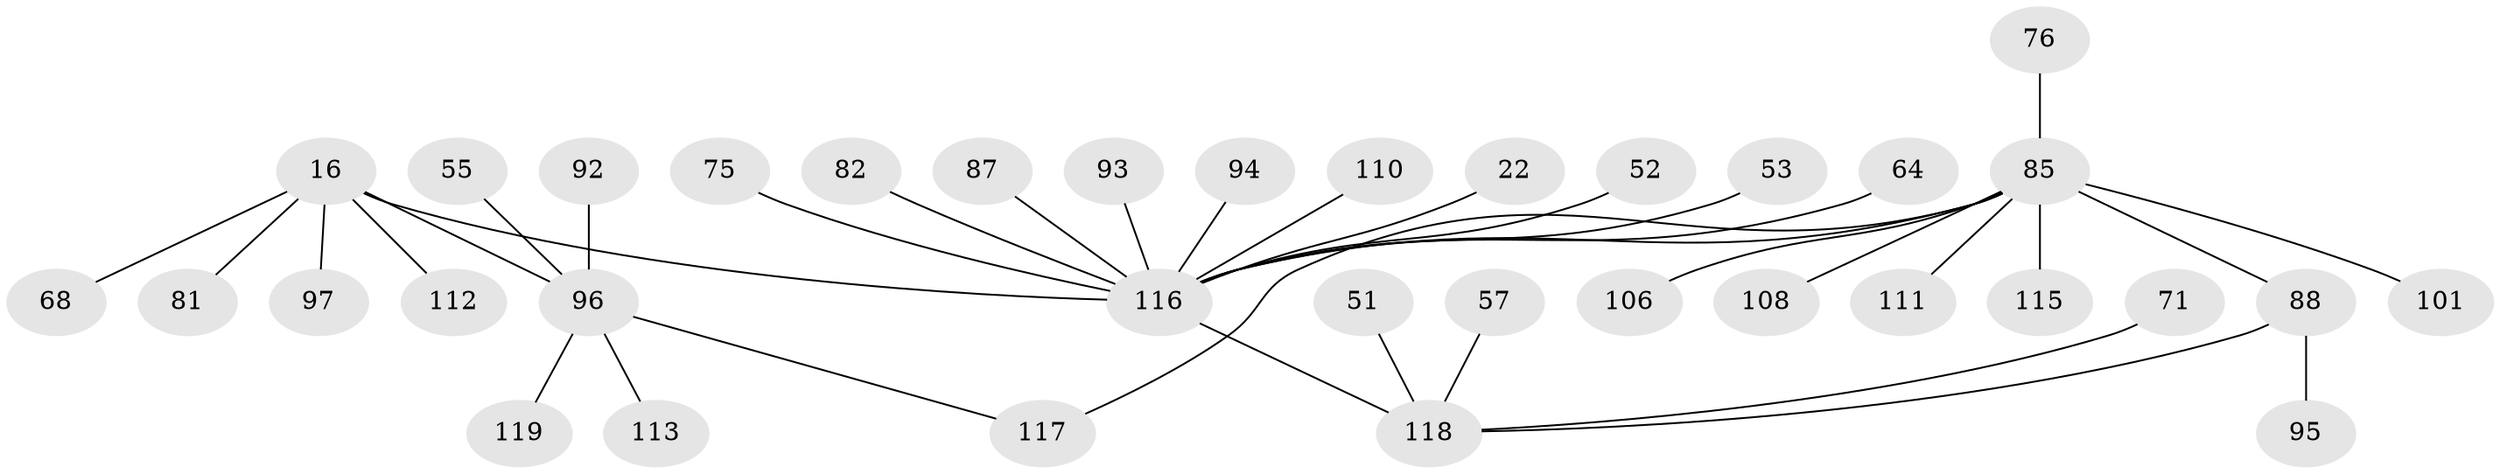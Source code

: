 // original degree distribution, {5: 0.01680672268907563, 4: 0.07563025210084033, 7: 0.04201680672268908, 3: 0.13445378151260504, 2: 0.33613445378151263, 1: 0.3949579831932773}
// Generated by graph-tools (version 1.1) at 2025/45/03/04/25 21:45:00]
// undirected, 35 vertices, 36 edges
graph export_dot {
graph [start="1"]
  node [color=gray90,style=filled];
  16 [super="+6+4"];
  22;
  51;
  52 [super="+36"];
  53;
  55;
  57 [super="+17"];
  64 [super="+38"];
  68;
  71 [super="+40"];
  75;
  76;
  81 [super="+28"];
  82 [super="+25+34+79"];
  85 [super="+63+65"];
  87;
  88 [super="+70"];
  92;
  93 [super="+56"];
  94 [super="+60"];
  95;
  96 [super="+3+14+62+69+73+78"];
  97 [super="+61"];
  101;
  106;
  108 [super="+98"];
  110;
  111;
  112 [super="+86"];
  113;
  115 [super="+91"];
  116 [super="+109+99+114+107"];
  117 [super="+103"];
  118 [super="+50+44"];
  119 [super="+90"];
  16 -- 68;
  16 -- 96 [weight=2];
  16 -- 81;
  16 -- 116 [weight=4];
  16 -- 97;
  16 -- 112;
  22 -- 116;
  51 -- 118;
  52 -- 116;
  53 -- 116;
  55 -- 96;
  57 -- 118;
  64 -- 116;
  71 -- 118;
  75 -- 116;
  76 -- 85;
  82 -- 116;
  85 -- 106;
  85 -- 116 [weight=2];
  85 -- 101;
  85 -- 111;
  85 -- 88 [weight=2];
  85 -- 115;
  85 -- 108;
  85 -- 117;
  87 -- 116;
  88 -- 95;
  88 -- 118;
  92 -- 96;
  93 -- 116;
  94 -- 116;
  96 -- 113;
  96 -- 119;
  96 -- 117;
  110 -- 116;
  116 -- 118 [weight=2];
}
